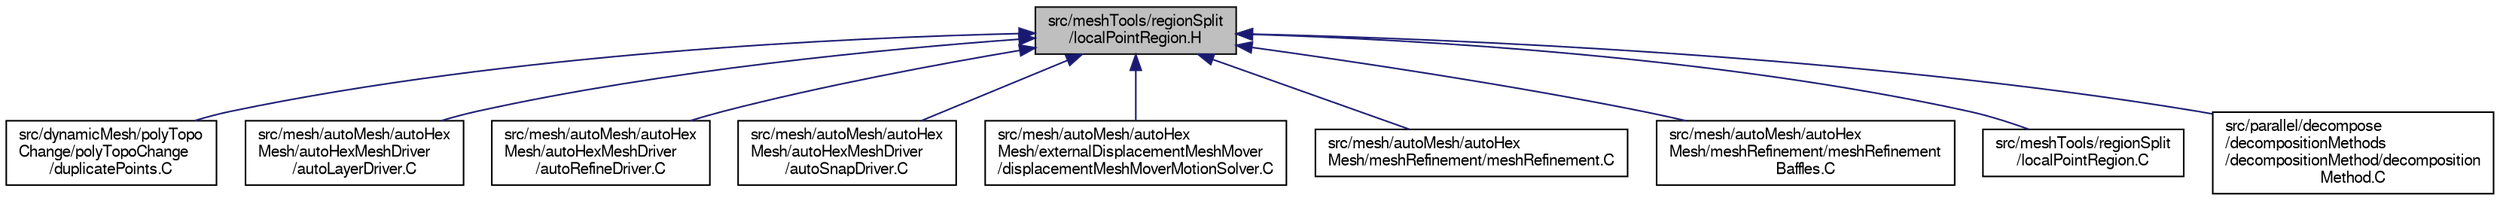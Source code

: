 digraph "src/meshTools/regionSplit/localPointRegion.H"
{
  bgcolor="transparent";
  edge [fontname="FreeSans",fontsize="10",labelfontname="FreeSans",labelfontsize="10"];
  node [fontname="FreeSans",fontsize="10",shape=record];
  Node151 [label="src/meshTools/regionSplit\l/localPointRegion.H",height=0.2,width=0.4,color="black", fillcolor="grey75", style="filled", fontcolor="black"];
  Node151 -> Node152 [dir="back",color="midnightblue",fontsize="10",style="solid",fontname="FreeSans"];
  Node152 [label="src/dynamicMesh/polyTopo\lChange/polyTopoChange\l/duplicatePoints.C",height=0.2,width=0.4,color="black",URL="$a00710.html"];
  Node151 -> Node153 [dir="back",color="midnightblue",fontsize="10",style="solid",fontname="FreeSans"];
  Node153 [label="src/mesh/autoMesh/autoHex\lMesh/autoHexMeshDriver\l/autoLayerDriver.C",height=0.2,width=0.4,color="black",URL="$a06833.html",tooltip="All to do with adding cell layers. "];
  Node151 -> Node154 [dir="back",color="midnightblue",fontsize="10",style="solid",fontname="FreeSans"];
  Node154 [label="src/mesh/autoMesh/autoHex\lMesh/autoHexMeshDriver\l/autoRefineDriver.C",height=0.2,width=0.4,color="black",URL="$a06845.html"];
  Node151 -> Node155 [dir="back",color="midnightblue",fontsize="10",style="solid",fontname="FreeSans"];
  Node155 [label="src/mesh/autoMesh/autoHex\lMesh/autoHexMeshDriver\l/autoSnapDriver.C",height=0.2,width=0.4,color="black",URL="$a06851.html",tooltip="All to do with snapping to the surface. "];
  Node151 -> Node156 [dir="back",color="midnightblue",fontsize="10",style="solid",fontname="FreeSans"];
  Node156 [label="src/mesh/autoMesh/autoHex\lMesh/externalDisplacementMeshMover\l/displacementMeshMoverMotionSolver.C",height=0.2,width=0.4,color="black",URL="$a06887.html"];
  Node151 -> Node157 [dir="back",color="midnightblue",fontsize="10",style="solid",fontname="FreeSans"];
  Node157 [label="src/mesh/autoMesh/autoHex\lMesh/meshRefinement/meshRefinement.C",height=0.2,width=0.4,color="black",URL="$a06917.html"];
  Node151 -> Node158 [dir="back",color="midnightblue",fontsize="10",style="solid",fontname="FreeSans"];
  Node158 [label="src/mesh/autoMesh/autoHex\lMesh/meshRefinement/meshRefinement\lBaffles.C",height=0.2,width=0.4,color="black",URL="$a06923.html"];
  Node151 -> Node159 [dir="back",color="midnightblue",fontsize="10",style="solid",fontname="FreeSans"];
  Node159 [label="src/meshTools/regionSplit\l/localPointRegion.C",height=0.2,width=0.4,color="black",URL="$a07763.html"];
  Node151 -> Node160 [dir="back",color="midnightblue",fontsize="10",style="solid",fontname="FreeSans"];
  Node160 [label="src/parallel/decompose\l/decompositionMethods\l/decompositionMethod/decomposition\lMethod.C",height=0.2,width=0.4,color="black",URL="$a12980.html"];
}
